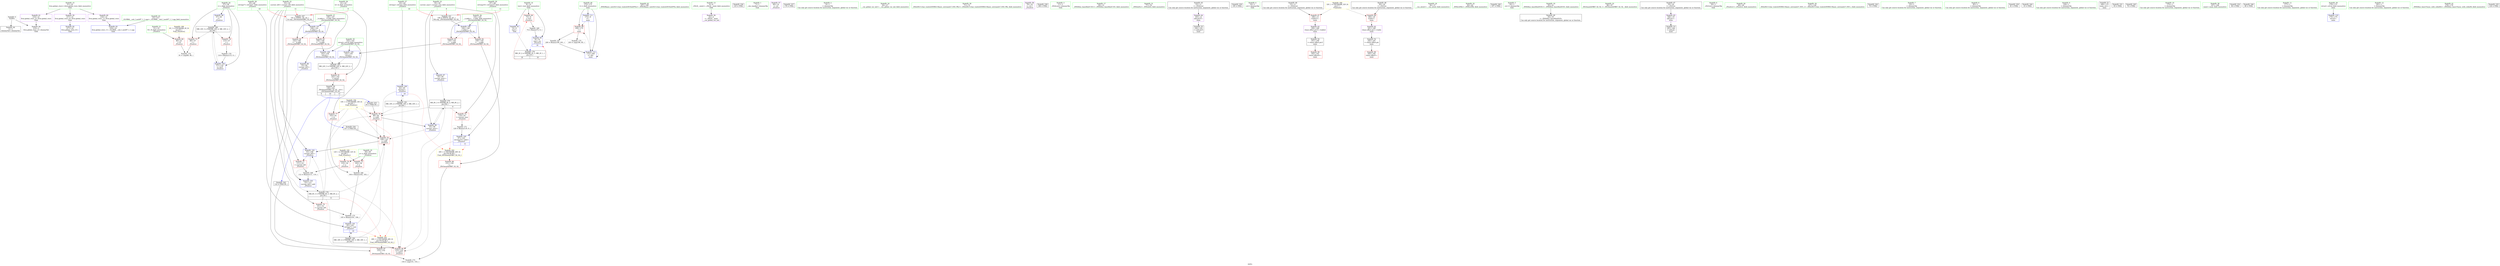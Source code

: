 digraph "SVFG" {
	label="SVFG";

	Node0x558dcd3f4ce0 [shape=record,color=grey,label="{NodeID: 0\nNullPtr}"];
	Node0x558dcd3f4ce0 -> Node0x558dcd40ba40[style=solid];
	Node0x558dcd3f4ce0 -> Node0x558dcd40f540[style=solid];
	Node0x558dcd41b2e0 [shape=record,color=black,label="{NodeID: 180\nMR_10V_3 = PHI(MR_10V_4, MR_10V_2, )\npts\{58 \}\n}"];
	Node0x558dcd41b2e0 -> Node0x558dcd40e3a0[style=dashed];
	Node0x558dcd41b2e0 -> Node0x558dcd40e470[style=dashed];
	Node0x558dcd41b2e0 -> Node0x558dcd40c490[style=dashed];
	Node0x558dcd40bee0 [shape=record,color=blue,label="{NodeID: 97\n55\<--85\ncurrent_max\<--\n_Z5solvev\n}"];
	Node0x558dcd40bee0 -> Node0x558dcd41ade0[style=dashed];
	Node0x558dcd409ee0 [shape=record,color=green,label="{NodeID: 14\n8\<--10\ntest\<--test_field_insensitive\nGlob }"];
	Node0x558dcd409ee0 -> Node0x558dcd40ddf0[style=solid];
	Node0x558dcd409ee0 -> Node0x558dcd40f240[style=solid];
	Node0x558dcd409ee0 -> Node0x558dcd40f640[style=solid];
	Node0x558dcd40f8d0 [shape=record,color=yellow,style=double,label="{NodeID: 194\n14V_1 = ENCHI(MR_14V_0)\npts\{62 \}\nFun[_Z5solvev]|{|<s4>9}}"];
	Node0x558dcd40f8d0 -> Node0x558dcd40e6e0[style=dashed];
	Node0x558dcd40f8d0 -> Node0x558dcd40e7b0[style=dashed];
	Node0x558dcd40f8d0 -> Node0x558dcd40e880[style=dashed];
	Node0x558dcd40f8d0 -> Node0x558dcd40e950[style=dashed];
	Node0x558dcd40f8d0:s4 -> Node0x558dcd40ff20[style=dashed,color=red];
	Node0x558dcd410b70 [shape=record,color=blue,label="{NodeID: 111\n172\<--9\nt\<--\nmain\n}"];
	Node0x558dcd410b70 -> Node0x558dcd40efd0[style=dashed];
	Node0x558dcd410b70 -> Node0x558dcd410c40[style=dashed];
	Node0x558dcd40ab90 [shape=record,color=green,label="{NodeID: 28\n65\<--66\nref.tmp7\<--ref.tmp7_field_insensitive\n_Z5solvev\n|{|<s1>10}}"];
	Node0x558dcd40ab90 -> Node0x558dcd40c220[style=solid];
	Node0x558dcd40ab90:s1 -> Node0x558dcd42be70[style=solid,color=red];
	Node0x558dcd40b840 [shape=record,color=green,label="{NodeID: 42\n187\<--188\n_ZNSt9basic_iosIcSt11char_traitsIcEE3tieEPSo\<--_ZNSt9basic_iosIcSt11char_traitsIcEE3tieEPSo_field_insensitive\n}"];
	Node0x558dcd40d540 [shape=record,color=purple,label="{NodeID: 56\n32\<--4\n\<--_ZStL8__ioinit\n__cxx_global_var_init\n}"];
	Node0x558dcd42aa80 [shape=record,color=black,label="{NodeID: 236\n125 = PHI()\n}"];
	Node0x558dcd40e130 [shape=record,color=red,label="{NodeID: 70\n101\<--53\n\<--current_left\n_Z5solvev\n}"];
	Node0x558dcd40e130 -> Node0x558dcd414b00[style=solid];
	Node0x558dcd414380 [shape=record,color=grey,label="{NodeID: 167\n200 = Binary(199, 201, )\n}"];
	Node0x558dcd414380 -> Node0x558dcd410c40[style=solid];
	Node0x558dcd40ec90 [shape=record,color=red,label="{NodeID: 84\n152\<--146\n\<--__b.addr\n_ZSt3maxIxERKT_S2_S2_\n}"];
	Node0x558dcd40ec90 -> Node0x558dcd40ef00[style=solid];
	Node0x558dcd3f4b80 [shape=record,color=green,label="{NodeID: 1\n7\<--1\n__dso_handle\<--dummyObj\nGlob }"];
	Node0x558dcd41b7e0 [shape=record,color=black,label="{NodeID: 181\nMR_16V_2 = PHI(MR_16V_3, MR_16V_1, )\npts\{64 \}\n}"];
	Node0x558dcd41b7e0 -> Node0x558dcd40e7b0[style=dashed];
	Node0x558dcd41b7e0 -> Node0x558dcd40e950[style=dashed];
	Node0x558dcd41b7e0 -> Node0x558dcd40c150[style=dashed];
	Node0x558dcd40bfb0 [shape=record,color=blue,label="{NodeID: 98\n57\<--85\ni\<--\n_Z5solvev\n}"];
	Node0x558dcd40bfb0 -> Node0x558dcd41b2e0[style=dashed];
	Node0x558dcd409fe0 [shape=record,color=green,label="{NodeID: 15\n21\<--25\nllvm.global_ctors\<--llvm.global_ctors_field_insensitive\nGlob }"];
	Node0x558dcd409fe0 -> Node0x558dcd40d7b0[style=solid];
	Node0x558dcd409fe0 -> Node0x558dcd40d8b0[style=solid];
	Node0x558dcd409fe0 -> Node0x558dcd40d9b0[style=solid];
	Node0x558dcd410c40 [shape=record,color=blue,label="{NodeID: 112\n172\<--200\nt\<--dec\nmain\n}"];
	Node0x558dcd410c40 -> Node0x558dcd40efd0[style=dashed];
	Node0x558dcd410c40 -> Node0x558dcd410c40[style=dashed];
	Node0x558dcd40ac60 [shape=record,color=green,label="{NodeID: 29\n67\<--68\nref.tmp10\<--ref.tmp10_field_insensitive\n_Z5solvev\n|{|<s1>11}}"];
	Node0x558dcd40ac60 -> Node0x558dcd40c560[style=solid];
	Node0x558dcd40ac60:s1 -> Node0x558dcd42aec0[style=solid,color=red];
	Node0x558dcd40b940 [shape=record,color=green,label="{NodeID: 43\n23\<--213\n_GLOBAL__sub_I_msh97_1_1.cpp\<--_GLOBAL__sub_I_msh97_1_1.cpp_field_insensitive\n}"];
	Node0x558dcd40b940 -> Node0x558dcd40f440[style=solid];
	Node0x558dcd40d610 [shape=record,color=purple,label="{NodeID: 57\n69\<--14\n\<--.str\n_Z5solvev\n}"];
	Node0x558dcd42ab50 [shape=record,color=black,label="{NodeID: 237\n176 = PHI()\n}"];
	Node0x558dcd40e200 [shape=record,color=red,label="{NodeID: 71\n111\<--53\n\<--current_left\n_Z5solvev\n}"];
	Node0x558dcd40e200 -> Node0x558dcd414500[style=solid];
	Node0x558dcd414500 [shape=record,color=grey,label="{NodeID: 168\n112 = Binary(111, 110, )\n}"];
	Node0x558dcd414500 -> Node0x558dcd40c3c0[style=solid];
	Node0x558dcd40ed60 [shape=record,color=red,label="{NodeID: 85\n156\<--146\n\<--__b.addr\n_ZSt3maxIxERKT_S2_S2_\n}"];
	Node0x558dcd40ed60 -> Node0x558dcd410900[style=solid];
	Node0x558dcd408e60 [shape=record,color=green,label="{NodeID: 2\n9\<--1\n\<--dummyObj\nCan only get source location for instruction, argument, global var or function.}"];
	Node0x558dcd41bce0 [shape=record,color=black,label="{NodeID: 182\nMR_18V_2 = PHI(MR_18V_3, MR_18V_1, )\npts\{66 \}\n}"];
	Node0x558dcd41bce0 -> Node0x558dcd40e7b0[style=dashed];
	Node0x558dcd41bce0 -> Node0x558dcd40e950[style=dashed];
	Node0x558dcd41bce0 -> Node0x558dcd40c220[style=dashed];
	Node0x558dcd40c080 [shape=record,color=blue,label="{NodeID: 99\n55\<--98\ncurrent_max\<--\n_Z5solvev\n}"];
	Node0x558dcd40c080 -> Node0x558dcd40e880[style=dashed];
	Node0x558dcd40c080 -> Node0x558dcd41ade0[style=dashed];
	Node0x558dcd40a0e0 [shape=record,color=green,label="{NodeID: 16\n26\<--27\n__cxx_global_var_init\<--__cxx_global_var_init_field_insensitive\n}"];
	Node0x558dcd40ad30 [shape=record,color=green,label="{NodeID: 30\n71\<--72\n_ZStlsISt11char_traitsIcEERSt13basic_ostreamIcT_ES5_PKc\<--_ZStlsISt11char_traitsIcEERSt13basic_ostreamIcT_ES5_PKc_field_insensitive\n}"];
	Node0x558dcd40ba40 [shape=record,color=black,label="{NodeID: 44\n2\<--3\ndummyVal\<--dummyVal\n}"];
	Node0x558dcd40d6e0 [shape=record,color=purple,label="{NodeID: 58\n79\<--16\n\<--.str.1\n_Z5solvev\n}"];
	Node0x558dcd42ac20 [shape=record,color=black,label="{NodeID: 238\n186 = PHI()\n}"];
	Node0x558dcd40e2d0 [shape=record,color=red,label="{NodeID: 72\n119\<--55\n\<--current_max\n_Z5solvev\n}"];
	Node0x558dcd40e2d0 -> Node0x558dcd414980[style=solid];
	Node0x558dcd414680 [shape=record,color=grey,label="{NodeID: 169\n74 = Binary(73, 9, )\n}"];
	Node0x558dcd414680 -> Node0x558dcd40f640[style=solid];
	Node0x558dcd40ee30 [shape=record,color=red,label="{NodeID: 86\n151\<--150\n\<--\n_ZSt3maxIxERKT_S2_S2_\n}"];
	Node0x558dcd40ee30 -> Node0x558dcd414c80[style=solid];
	Node0x558dcd408ef0 [shape=record,color=green,label="{NodeID: 3\n11\<--1\n_ZSt4cout\<--dummyObj\nGlob }"];
	Node0x558dcd41c1e0 [shape=record,color=black,label="{NodeID: 183\nMR_22V_3 = PHI(MR_22V_4, MR_22V_2, )\npts\{143 \}\n}"];
	Node0x558dcd41c1e0 -> Node0x558dcd40ea20[style=dashed];
	Node0x558dcd40c150 [shape=record,color=blue,label="{NodeID: 100\n63\<--85\nref.tmp\<--\n_Z5solvev\n|{|<s2>10}}"];
	Node0x558dcd40c150 -> Node0x558dcd40e880[style=dashed];
	Node0x558dcd40c150 -> Node0x558dcd41b7e0[style=dashed];
	Node0x558dcd40c150:s2 -> Node0x558dcd410000[style=dashed,color=red];
	Node0x558dcd40a1e0 [shape=record,color=green,label="{NodeID: 17\n30\<--31\n_ZNSt8ios_base4InitC1Ev\<--_ZNSt8ios_base4InitC1Ev_field_insensitive\n}"];
	Node0x558dcd40ae30 [shape=record,color=green,label="{NodeID: 31\n77\<--78\n_ZNSolsEx\<--_ZNSolsEx_field_insensitive\n}"];
	Node0x558dcd40bb40 [shape=record,color=black,label="{NodeID: 45\n12\<--11\n\<--_ZSt4cout\nCan only get source location for instruction, argument, global var or function.}"];
	Node0x558dcd40bb40 -> Node0x558dcd40dc50[style=solid];
	Node0x558dcd40d7b0 [shape=record,color=purple,label="{NodeID: 59\n217\<--21\nllvm.global_ctors_0\<--llvm.global_ctors\nGlob }"];
	Node0x558dcd40d7b0 -> Node0x558dcd40f340[style=solid];
	Node0x558dcd42acf0 [shape=record,color=black,label="{NodeID: 239\n195 = PHI()\n}"];
	Node0x558dcd40e3a0 [shape=record,color=red,label="{NodeID: 73\n89\<--57\n\<--i\n_Z5solvev\n}"];
	Node0x558dcd40e3a0 -> Node0x558dcd414e00[style=solid];
	Node0x558dcd414800 [shape=record,color=grey,label="{NodeID: 170\n116 = Binary(115, 9, )\n}"];
	Node0x558dcd414800 -> Node0x558dcd40c490[style=solid];
	Node0x558dcd40ef00 [shape=record,color=red,label="{NodeID: 87\n153\<--152\n\<--\n_ZSt3maxIxERKT_S2_S2_\n}"];
	Node0x558dcd40ef00 -> Node0x558dcd414c80[style=solid];
	Node0x558dcd408f80 [shape=record,color=green,label="{NodeID: 4\n14\<--1\n.str\<--dummyObj\nGlob }"];
	Node0x558dcd41c6e0 [shape=record,color=yellow,style=double,label="{NodeID: 184\n32V_1 = ENCHI(MR_32V_0)\npts\{1 \}\nFun[main]}"];
	Node0x558dcd41c6e0 -> Node0x558dcd40dec0[style=dashed];
	Node0x558dcd41c6e0 -> Node0x558dcd40df90[style=dashed];
	Node0x558dcd40c220 [shape=record,color=blue,label="{NodeID: 101\n65\<--105\nref.tmp7\<--sub\n_Z5solvev\n|{|<s2>10}}"];
	Node0x558dcd40c220 -> Node0x558dcd40e880[style=dashed];
	Node0x558dcd40c220 -> Node0x558dcd41bce0[style=dashed];
	Node0x558dcd40c220:s2 -> Node0x558dcd40ff20[style=dashed,color=red];
	Node0x558dcd40a2e0 [shape=record,color=green,label="{NodeID: 18\n36\<--37\n__cxa_atexit\<--__cxa_atexit_field_insensitive\n}"];
	Node0x558dcd40af30 [shape=record,color=green,label="{NodeID: 32\n82\<--83\n_ZNSirsERx\<--_ZNSirsERx_field_insensitive\n}"];
	Node0x558dcd40bc40 [shape=record,color=black,label="{NodeID: 46\n13\<--11\n\<--_ZSt4cout\nCan only get source location for instruction, argument, global var or function.}"];
	Node0x558dcd40bc40 -> Node0x558dcd40dec0[style=solid];
	Node0x558dcd40d8b0 [shape=record,color=purple,label="{NodeID: 60\n218\<--21\nllvm.global_ctors_1\<--llvm.global_ctors\nGlob }"];
	Node0x558dcd40d8b0 -> Node0x558dcd40f440[style=solid];
	Node0x558dcd42adc0 [shape=record,color=black,label="{NodeID: 240\n197 = PHI()\n}"];
	Node0x558dcd40e470 [shape=record,color=red,label="{NodeID: 74\n115\<--57\n\<--i\n_Z5solvev\n}"];
	Node0x558dcd40e470 -> Node0x558dcd414800[style=solid];
	Node0x558dcd414980 [shape=record,color=grey,label="{NodeID: 171\n120 = Binary(119, 9, )\n}"];
	Node0x558dcd414980 -> Node0x558dcd40c560[style=solid];
	Node0x558dcd40efd0 [shape=record,color=red,label="{NodeID: 88\n199\<--172\n\<--t\nmain\n}"];
	Node0x558dcd40efd0 -> Node0x558dcd414380[style=solid];
	Node0x558dcd40efd0 -> Node0x558dcd414f80[style=solid];
	Node0x558dcd409010 [shape=record,color=green,label="{NodeID: 5\n16\<--1\n.str.1\<--dummyObj\nGlob }"];
	Node0x558dcd40c2f0 [shape=record,color=blue,label="{NodeID: 102\n53\<--108\ncurrent_left\<--\n_Z5solvev\n}"];
	Node0x558dcd40c2f0 -> Node0x558dcd40e200[style=dashed];
	Node0x558dcd40c2f0 -> Node0x558dcd40c3c0[style=dashed];
	Node0x558dcd40a3e0 [shape=record,color=green,label="{NodeID: 19\n35\<--41\n_ZNSt8ios_base4InitD1Ev\<--_ZNSt8ios_base4InitD1Ev_field_insensitive\n}"];
	Node0x558dcd40a3e0 -> Node0x558dcd40cf60[style=solid];
	Node0x558dcd40b030 [shape=record,color=green,label="{NodeID: 33\n96\<--97\n_ZSt3maxIxERKT_S2_S2_\<--_ZSt3maxIxERKT_S2_S2__field_insensitive\n}"];
	Node0x558dcd40bd40 [shape=record,color=black,label="{NodeID: 47\n19\<--18\n\<--_ZSt3cin\nCan only get source location for instruction, argument, global var or function.}"];
	Node0x558dcd40bd40 -> Node0x558dcd40dd20[style=solid];
	Node0x558dcd40d9b0 [shape=record,color=purple,label="{NodeID: 61\n219\<--21\nllvm.global_ctors_2\<--llvm.global_ctors\nGlob }"];
	Node0x558dcd40d9b0 -> Node0x558dcd40f540[style=solid];
	Node0x558dcd42aec0 [shape=record,color=black,label="{NodeID: 241\n140 = PHI(55, 63, 67, )\n0th arg _ZSt3maxIxERKT_S2_S2_ }"];
	Node0x558dcd42aec0 -> Node0x558dcd410760[style=solid];
	Node0x558dcd40e540 [shape=record,color=red,label="{NodeID: 75\n102\<--59\n\<--a\n_Z5solvev\n}"];
	Node0x558dcd40e540 -> Node0x558dcd414200[style=solid];
	Node0x558dcd414b00 [shape=record,color=grey,label="{NodeID: 172\n105 = Binary(101, 104, )\n}"];
	Node0x558dcd414b00 -> Node0x558dcd40c220[style=solid];
	Node0x558dcd40f0a0 [shape=record,color=red,label="{NodeID: 89\n183\<--182\nvbase.offset\<--\nmain\n}"];
	Node0x558dcd409950 [shape=record,color=green,label="{NodeID: 6\n18\<--1\n_ZSt3cin\<--dummyObj\nGlob }"];
	Node0x558dcd40c3c0 [shape=record,color=blue,label="{NodeID: 103\n53\<--112\ncurrent_left\<--add\n_Z5solvev\n}"];
	Node0x558dcd40c3c0 -> Node0x558dcd41a8e0[style=dashed];
	Node0x558dcd40a4e0 [shape=record,color=green,label="{NodeID: 20\n48\<--49\n_Z5solvev\<--_Z5solvev_field_insensitive\n}"];
	Node0x558dcd40b130 [shape=record,color=green,label="{NodeID: 34\n127\<--128\n_ZStlsISt11char_traitsIcEERSt13basic_ostreamIcT_ES5_c\<--_ZStlsISt11char_traitsIcEERSt13basic_ostreamIcT_ES5_c_field_insensitive\n}"];
	Node0x558dcd40ce60 [shape=record,color=black,label="{NodeID: 48\n20\<--18\n\<--_ZSt3cin\nCan only get source location for instruction, argument, global var or function.}"];
	Node0x558dcd40ce60 -> Node0x558dcd40df90[style=solid];
	Node0x558dcd40dab0 [shape=record,color=purple,label="{NodeID: 62\n181\<--180\nvbase.offset.ptr\<--vtable\nmain\n}"];
	Node0x558dcd40dab0 -> Node0x558dcd40d200[style=solid];
	Node0x558dcd42b800 [shape=record,color=black,label="{NodeID: 242\n70 = PHI()\n}"];
	Node0x558dcd40e610 [shape=record,color=red,label="{NodeID: 76\n110\<--59\n\<--a\n_Z5solvev\n}"];
	Node0x558dcd40e610 -> Node0x558dcd414500[style=solid];
	Node0x558dcd414c80 [shape=record,color=grey,label="{NodeID: 173\n154 = cmp(151, 153, )\n}"];
	Node0x558dcd40f170 [shape=record,color=red,label="{NodeID: 90\n192\<--191\nvbase.offset4\<--\nmain\n}"];
	Node0x558dcd4099e0 [shape=record,color=green,label="{NodeID: 7\n22\<--1\n\<--dummyObj\nCan only get source location for instruction, argument, global var or function.}"];
	Node0x558dcd40c490 [shape=record,color=blue,label="{NodeID: 104\n57\<--116\ni\<--inc9\n_Z5solvev\n}"];
	Node0x558dcd40c490 -> Node0x558dcd41b2e0[style=dashed];
	Node0x558dcd40a5e0 [shape=record,color=green,label="{NodeID: 21\n51\<--52\nN\<--N_field_insensitive\n_Z5solvev\n}"];
	Node0x558dcd40a5e0 -> Node0x558dcd40e060[style=solid];
	Node0x558dcd40ff20 [shape=record,color=yellow,style=double,label="{NodeID: 201\n28V_1 = ENCHI(MR_28V_0)\npts\{54 62 66 \}\nFun[_ZSt3maxIxERKT_S2_S2_]}"];
	Node0x558dcd40ff20 -> Node0x558dcd40ef00[style=dashed];
	Node0x558dcd40b230 [shape=record,color=green,label="{NodeID: 35\n142\<--143\nretval\<--retval_field_insensitive\n_ZSt3maxIxERKT_S2_S2_\n}"];
	Node0x558dcd40b230 -> Node0x558dcd40ea20[style=solid];
	Node0x558dcd40b230 -> Node0x558dcd410900[style=solid];
	Node0x558dcd40b230 -> Node0x558dcd4109d0[style=solid];
	Node0x558dcd40cf60 [shape=record,color=black,label="{NodeID: 49\n34\<--35\n\<--_ZNSt8ios_base4InitD1Ev\nCan only get source location for instruction, argument, global var or function.}"];
	Node0x558dcd40db80 [shape=record,color=purple,label="{NodeID: 63\n190\<--189\nvbase.offset.ptr3\<--vtable2\nmain\n}"];
	Node0x558dcd40db80 -> Node0x558dcd40d3a0[style=solid];
	Node0x558dcd42ba30 [shape=record,color=black,label="{NodeID: 243\n122 = PHI(139, )\n}"];
	Node0x558dcd42ba30 -> Node0x558dcd40e950[style=solid];
	Node0x558dcd40e6e0 [shape=record,color=red,label="{NodeID: 77\n103\<--61\n\<--b\n_Z5solvev\n}"];
	Node0x558dcd40e6e0 -> Node0x558dcd414200[style=solid];
	Node0x558dcd414e00 [shape=record,color=grey,label="{NodeID: 174\n91 = cmp(89, 90, )\n}"];
	Node0x558dcd40f240 [shape=record,color=blue,label="{NodeID: 91\n8\<--9\ntest\<--\nGlob }"];
	Node0x558dcd40f240 -> Node0x558dcd419ee0[style=dashed];
	Node0x558dcd409a70 [shape=record,color=green,label="{NodeID: 8\n85\<--1\n\<--dummyObj\nCan only get source location for instruction, argument, global var or function.}"];
	Node0x558dcd40c560 [shape=record,color=blue,label="{NodeID: 105\n67\<--120\nref.tmp10\<--add11\n_Z5solvev\n|{|<s1>11}}"];
	Node0x558dcd40c560 -> Node0x558dcd40e950[style=dashed];
	Node0x558dcd40c560:s1 -> Node0x558dcd410000[style=dashed,color=red];
	Node0x558dcd40a6b0 [shape=record,color=green,label="{NodeID: 22\n53\<--54\ncurrent_left\<--current_left_field_insensitive\n_Z5solvev\n|{|<s5>11}}"];
	Node0x558dcd40a6b0 -> Node0x558dcd40e130[style=solid];
	Node0x558dcd40a6b0 -> Node0x558dcd40e200[style=solid];
	Node0x558dcd40a6b0 -> Node0x558dcd40be10[style=solid];
	Node0x558dcd40a6b0 -> Node0x558dcd40c2f0[style=solid];
	Node0x558dcd40a6b0 -> Node0x558dcd40c3c0[style=solid];
	Node0x558dcd40a6b0:s5 -> Node0x558dcd42be70[style=solid,color=red];
	Node0x558dcd410000 [shape=record,color=yellow,style=double,label="{NodeID: 202\n30V_1 = ENCHI(MR_30V_0)\npts\{56 64 68 \}\nFun[_ZSt3maxIxERKT_S2_S2_]}"];
	Node0x558dcd410000 -> Node0x558dcd40ee30[style=dashed];
	Node0x558dcd40b300 [shape=record,color=green,label="{NodeID: 36\n144\<--145\n__a.addr\<--__a.addr_field_insensitive\n_ZSt3maxIxERKT_S2_S2_\n}"];
	Node0x558dcd40b300 -> Node0x558dcd40eaf0[style=solid];
	Node0x558dcd40b300 -> Node0x558dcd40ebc0[style=solid];
	Node0x558dcd40b300 -> Node0x558dcd410760[style=solid];
	Node0x558dcd40d060 [shape=record,color=black,label="{NodeID: 50\n139\<--162\n_ZSt3maxIxERKT_S2_S2__ret\<--\n_ZSt3maxIxERKT_S2_S2_\n|{<s0>9|<s1>10|<s2>11}}"];
	Node0x558dcd40d060:s0 -> Node0x558dcd42a6f0[style=solid,color=blue];
	Node0x558dcd40d060:s1 -> Node0x558dcd42a8b0[style=solid,color=blue];
	Node0x558dcd40d060:s2 -> Node0x558dcd42ba30[style=solid,color=blue];
	Node0x558dcd2049b0 [shape=record,color=black,label="{NodeID: 230\n81 = PHI()\n}"];
	Node0x558dcd40dc50 [shape=record,color=purple,label="{NodeID: 64\n193\<--12\nadd.ptr5\<--\nmain\n}"];
	Node0x558dcd40dc50 -> Node0x558dcd40d470[style=solid];
	Node0x558dcd42bc00 [shape=record,color=black,label="{NodeID: 244\n33 = PHI()\n}"];
	Node0x558dcd40e7b0 [shape=record,color=red,label="{NodeID: 78\n98\<--95\n\<--call6\n_Z5solvev\n}"];
	Node0x558dcd40e7b0 -> Node0x558dcd40c080[style=solid];
	Node0x558dcd414f80 [shape=record,color=grey,label="{NodeID: 175\n203 = cmp(199, 85, )\n}"];
	Node0x558dcd40f340 [shape=record,color=blue,label="{NodeID: 92\n217\<--22\nllvm.global_ctors_0\<--\nGlob }"];
	Node0x558dcd409b00 [shape=record,color=green,label="{NodeID: 9\n126\<--1\n\<--dummyObj\nCan only get source location for instruction, argument, global var or function.}"];
	Node0x558dcd41d5b0 [shape=record,color=yellow,style=double,label="{NodeID: 189\n4V_1 = ENCHI(MR_4V_0)\npts\{52 \}\nFun[_Z5solvev]}"];
	Node0x558dcd41d5b0 -> Node0x558dcd40e060[style=dashed];
	Node0x558dcd410760 [shape=record,color=blue,label="{NodeID: 106\n144\<--140\n__a.addr\<--__a\n_ZSt3maxIxERKT_S2_S2_\n}"];
	Node0x558dcd410760 -> Node0x558dcd40eaf0[style=dashed];
	Node0x558dcd410760 -> Node0x558dcd40ebc0[style=dashed];
	Node0x558dcd40a780 [shape=record,color=green,label="{NodeID: 23\n55\<--56\ncurrent_max\<--current_max_field_insensitive\n_Z5solvev\n|{|<s3>9}}"];
	Node0x558dcd40a780 -> Node0x558dcd40e2d0[style=solid];
	Node0x558dcd40a780 -> Node0x558dcd40bee0[style=solid];
	Node0x558dcd40a780 -> Node0x558dcd40c080[style=solid];
	Node0x558dcd40a780:s3 -> Node0x558dcd42aec0[style=solid,color=red];
	Node0x558dcd40b3d0 [shape=record,color=green,label="{NodeID: 37\n146\<--147\n__b.addr\<--__b.addr_field_insensitive\n_ZSt3maxIxERKT_S2_S2_\n}"];
	Node0x558dcd40b3d0 -> Node0x558dcd40ec90[style=solid];
	Node0x558dcd40b3d0 -> Node0x558dcd40ed60[style=solid];
	Node0x558dcd40b3d0 -> Node0x558dcd410830[style=solid];
	Node0x558dcd40d130 [shape=record,color=black,label="{NodeID: 51\n169\<--175\nmain_ret\<--\nmain\n}"];
	Node0x558dcd42a4c0 [shape=record,color=black,label="{NodeID: 231\n93 = PHI()\n}"];
	Node0x558dcd40dd20 [shape=record,color=purple,label="{NodeID: 65\n184\<--19\nadd.ptr\<--\nmain\n}"];
	Node0x558dcd40dd20 -> Node0x558dcd40d2d0[style=solid];
	Node0x558dcd42bcd0 [shape=record,color=black,label="{NodeID: 245\n76 = PHI()\n}"];
	Node0x558dcd40e880 [shape=record,color=red,label="{NodeID: 79\n108\<--107\n\<--call8\n_Z5solvev\n}"];
	Node0x558dcd40e880 -> Node0x558dcd40c2f0[style=solid];
	Node0x558dcd419ee0 [shape=record,color=black,label="{NodeID: 176\nMR_2V_2 = PHI(MR_2V_3, MR_2V_1, )\npts\{10 \}\n|{<s0>18|<s1>18}}"];
	Node0x558dcd419ee0:s0 -> Node0x558dcd40ddf0[style=dashed,color=red];
	Node0x558dcd419ee0:s1 -> Node0x558dcd40f640[style=dashed,color=red];
	Node0x558dcd40f440 [shape=record,color=blue,label="{NodeID: 93\n218\<--23\nllvm.global_ctors_1\<--_GLOBAL__sub_I_msh97_1_1.cpp\nGlob }"];
	Node0x558dcd409b90 [shape=record,color=green,label="{NodeID: 10\n175\<--1\n\<--dummyObj\nCan only get source location for instruction, argument, global var or function.}"];
	Node0x558dcd410830 [shape=record,color=blue,label="{NodeID: 107\n146\<--141\n__b.addr\<--__b\n_ZSt3maxIxERKT_S2_S2_\n}"];
	Node0x558dcd410830 -> Node0x558dcd40ec90[style=dashed];
	Node0x558dcd410830 -> Node0x558dcd40ed60[style=dashed];
	Node0x558dcd40a850 [shape=record,color=green,label="{NodeID: 24\n57\<--58\ni\<--i_field_insensitive\n_Z5solvev\n}"];
	Node0x558dcd40a850 -> Node0x558dcd40e3a0[style=solid];
	Node0x558dcd40a850 -> Node0x558dcd40e470[style=solid];
	Node0x558dcd40a850 -> Node0x558dcd40bfb0[style=solid];
	Node0x558dcd40a850 -> Node0x558dcd40c490[style=solid];
	Node0x558dcd40b4a0 [shape=record,color=green,label="{NodeID: 38\n167\<--168\nmain\<--main_field_insensitive\n}"];
	Node0x558dcd40d200 [shape=record,color=black,label="{NodeID: 52\n182\<--181\n\<--vbase.offset.ptr\nmain\n}"];
	Node0x558dcd40d200 -> Node0x558dcd40f0a0[style=solid];
	Node0x558dcd42a620 [shape=record,color=black,label="{NodeID: 232\n94 = PHI()\n}"];
	Node0x558dcd40ddf0 [shape=record,color=red,label="{NodeID: 66\n73\<--8\n\<--test\n_Z5solvev\n}"];
	Node0x558dcd40ddf0 -> Node0x558dcd414680[style=solid];
	Node0x558dcd42bda0 [shape=record,color=black,label="{NodeID: 246\n80 = PHI()\n}"];
	Node0x558dcd40e950 [shape=record,color=red,label="{NodeID: 80\n123\<--122\n\<--call12\n_Z5solvev\n}"];
	Node0x558dcd40f540 [shape=record,color=blue, style = dotted,label="{NodeID: 94\n219\<--3\nllvm.global_ctors_2\<--dummyVal\nGlob }"];
	Node0x558dcd409c20 [shape=record,color=green,label="{NodeID: 11\n177\<--1\n\<--dummyObj\nCan only get source location for instruction, argument, global var or function.}"];
	Node0x558dcd410900 [shape=record,color=blue,label="{NodeID: 108\n142\<--156\nretval\<--\n_ZSt3maxIxERKT_S2_S2_\n}"];
	Node0x558dcd410900 -> Node0x558dcd41c1e0[style=dashed];
	Node0x558dcd40a920 [shape=record,color=green,label="{NodeID: 25\n59\<--60\na\<--a_field_insensitive\n_Z5solvev\n}"];
	Node0x558dcd40a920 -> Node0x558dcd40e540[style=solid];
	Node0x558dcd40a920 -> Node0x558dcd40e610[style=solid];
	Node0x558dcd40b5a0 [shape=record,color=green,label="{NodeID: 39\n170\<--171\nretval\<--retval_field_insensitive\nmain\n}"];
	Node0x558dcd40b5a0 -> Node0x558dcd410aa0[style=solid];
	Node0x558dcd40d2d0 [shape=record,color=black,label="{NodeID: 53\n185\<--184\n\<--add.ptr\nmain\n}"];
	Node0x558dcd42a6f0 [shape=record,color=black,label="{NodeID: 233\n95 = PHI(139, )\n}"];
	Node0x558dcd42a6f0 -> Node0x558dcd40e7b0[style=solid];
	Node0x558dcd40dec0 [shape=record,color=red,label="{NodeID: 67\n189\<--13\nvtable2\<--\nmain\n}"];
	Node0x558dcd40dec0 -> Node0x558dcd40db80[style=solid];
	Node0x558dcd42be70 [shape=record,color=black,label="{NodeID: 247\n141 = PHI(61, 65, 53, )\n1st arg _ZSt3maxIxERKT_S2_S2_ }"];
	Node0x558dcd42be70 -> Node0x558dcd410830[style=solid];
	Node0x558dcd40ea20 [shape=record,color=red,label="{NodeID: 81\n162\<--142\n\<--retval\n_ZSt3maxIxERKT_S2_S2_\n}"];
	Node0x558dcd40ea20 -> Node0x558dcd40d060[style=solid];
	Node0x558dcd41a8e0 [shape=record,color=black,label="{NodeID: 178\nMR_6V_3 = PHI(MR_6V_5, MR_6V_2, )\npts\{54 \}\n|{|<s5>11}}"];
	Node0x558dcd41a8e0 -> Node0x558dcd40e130[style=dashed];
	Node0x558dcd41a8e0 -> Node0x558dcd40e7b0[style=dashed];
	Node0x558dcd41a8e0 -> Node0x558dcd40e880[style=dashed];
	Node0x558dcd41a8e0 -> Node0x558dcd40e950[style=dashed];
	Node0x558dcd41a8e0 -> Node0x558dcd40c2f0[style=dashed];
	Node0x558dcd41a8e0:s5 -> Node0x558dcd40ff20[style=dashed,color=red];
	Node0x558dcd40f640 [shape=record,color=blue,label="{NodeID: 95\n8\<--74\ntest\<--inc\n_Z5solvev\n|{<s0>18}}"];
	Node0x558dcd40f640:s0 -> Node0x558dcd419ee0[style=dashed,color=blue];
	Node0x558dcd409ce0 [shape=record,color=green,label="{NodeID: 12\n201\<--1\n\<--dummyObj\nCan only get source location for instruction, argument, global var or function.}"];
	Node0x558dcd4109d0 [shape=record,color=blue,label="{NodeID: 109\n142\<--159\nretval\<--\n_ZSt3maxIxERKT_S2_S2_\n}"];
	Node0x558dcd4109d0 -> Node0x558dcd41c1e0[style=dashed];
	Node0x558dcd40a9f0 [shape=record,color=green,label="{NodeID: 26\n61\<--62\nb\<--b_field_insensitive\n_Z5solvev\n|{|<s1>9}}"];
	Node0x558dcd40a9f0 -> Node0x558dcd40e6e0[style=solid];
	Node0x558dcd40a9f0:s1 -> Node0x558dcd42be70[style=solid,color=red];
	Node0x558dcd40b670 [shape=record,color=green,label="{NodeID: 40\n172\<--173\nt\<--t_field_insensitive\nmain\n}"];
	Node0x558dcd40b670 -> Node0x558dcd40efd0[style=solid];
	Node0x558dcd40b670 -> Node0x558dcd410b70[style=solid];
	Node0x558dcd40b670 -> Node0x558dcd410c40[style=solid];
	Node0x558dcd40d3a0 [shape=record,color=black,label="{NodeID: 54\n191\<--190\n\<--vbase.offset.ptr3\nmain\n}"];
	Node0x558dcd40d3a0 -> Node0x558dcd40f170[style=solid];
	Node0x558dcd42a8b0 [shape=record,color=black,label="{NodeID: 234\n107 = PHI(139, )\n}"];
	Node0x558dcd42a8b0 -> Node0x558dcd40e880[style=solid];
	Node0x558dcd40df90 [shape=record,color=red,label="{NodeID: 68\n180\<--20\nvtable\<--\nmain\n}"];
	Node0x558dcd40df90 -> Node0x558dcd40dab0[style=solid];
	Node0x558dcd40eaf0 [shape=record,color=red,label="{NodeID: 82\n150\<--144\n\<--__a.addr\n_ZSt3maxIxERKT_S2_S2_\n}"];
	Node0x558dcd40eaf0 -> Node0x558dcd40ee30[style=solid];
	Node0x558dcd41ade0 [shape=record,color=black,label="{NodeID: 179\nMR_8V_3 = PHI(MR_8V_4, MR_8V_2, )\npts\{56 \}\n|{|<s4>9}}"];
	Node0x558dcd41ade0 -> Node0x558dcd40e2d0[style=dashed];
	Node0x558dcd41ade0 -> Node0x558dcd40e7b0[style=dashed];
	Node0x558dcd41ade0 -> Node0x558dcd40e950[style=dashed];
	Node0x558dcd41ade0 -> Node0x558dcd40c080[style=dashed];
	Node0x558dcd41ade0:s4 -> Node0x558dcd410000[style=dashed,color=red];
	Node0x558dcd40be10 [shape=record,color=blue,label="{NodeID: 96\n53\<--85\ncurrent_left\<--\n_Z5solvev\n}"];
	Node0x558dcd40be10 -> Node0x558dcd41a8e0[style=dashed];
	Node0x558dcd409de0 [shape=record,color=green,label="{NodeID: 13\n4\<--6\n_ZStL8__ioinit\<--_ZStL8__ioinit_field_insensitive\nGlob }"];
	Node0x558dcd409de0 -> Node0x558dcd40d540[style=solid];
	Node0x558dcd40f7f0 [shape=record,color=yellow,style=double,label="{NodeID: 193\n12V_1 = ENCHI(MR_12V_0)\npts\{60 \}\nFun[_Z5solvev]}"];
	Node0x558dcd40f7f0 -> Node0x558dcd40e540[style=dashed];
	Node0x558dcd40f7f0 -> Node0x558dcd40e610[style=dashed];
	Node0x558dcd410aa0 [shape=record,color=blue,label="{NodeID: 110\n170\<--175\nretval\<--\nmain\n}"];
	Node0x558dcd40aac0 [shape=record,color=green,label="{NodeID: 27\n63\<--64\nref.tmp\<--ref.tmp_field_insensitive\n_Z5solvev\n|{|<s1>10}}"];
	Node0x558dcd40aac0 -> Node0x558dcd40c150[style=solid];
	Node0x558dcd40aac0:s1 -> Node0x558dcd42aec0[style=solid,color=red];
	Node0x558dcd40b740 [shape=record,color=green,label="{NodeID: 41\n178\<--179\n_ZNSt8ios_base15sync_with_stdioEb\<--_ZNSt8ios_base15sync_with_stdioEb_field_insensitive\n}"];
	Node0x558dcd40d470 [shape=record,color=black,label="{NodeID: 55\n194\<--193\n\<--add.ptr5\nmain\n}"];
	Node0x558dcd42a9b0 [shape=record,color=black,label="{NodeID: 235\n124 = PHI()\n}"];
	Node0x558dcd40e060 [shape=record,color=red,label="{NodeID: 69\n90\<--51\n\<--N\n_Z5solvev\n}"];
	Node0x558dcd40e060 -> Node0x558dcd414e00[style=solid];
	Node0x558dcd414200 [shape=record,color=grey,label="{NodeID: 166\n104 = Binary(102, 103, )\n}"];
	Node0x558dcd414200 -> Node0x558dcd414b00[style=solid];
	Node0x558dcd40ebc0 [shape=record,color=red,label="{NodeID: 83\n159\<--144\n\<--__a.addr\n_ZSt3maxIxERKT_S2_S2_\n}"];
	Node0x558dcd40ebc0 -> Node0x558dcd4109d0[style=solid];
}
